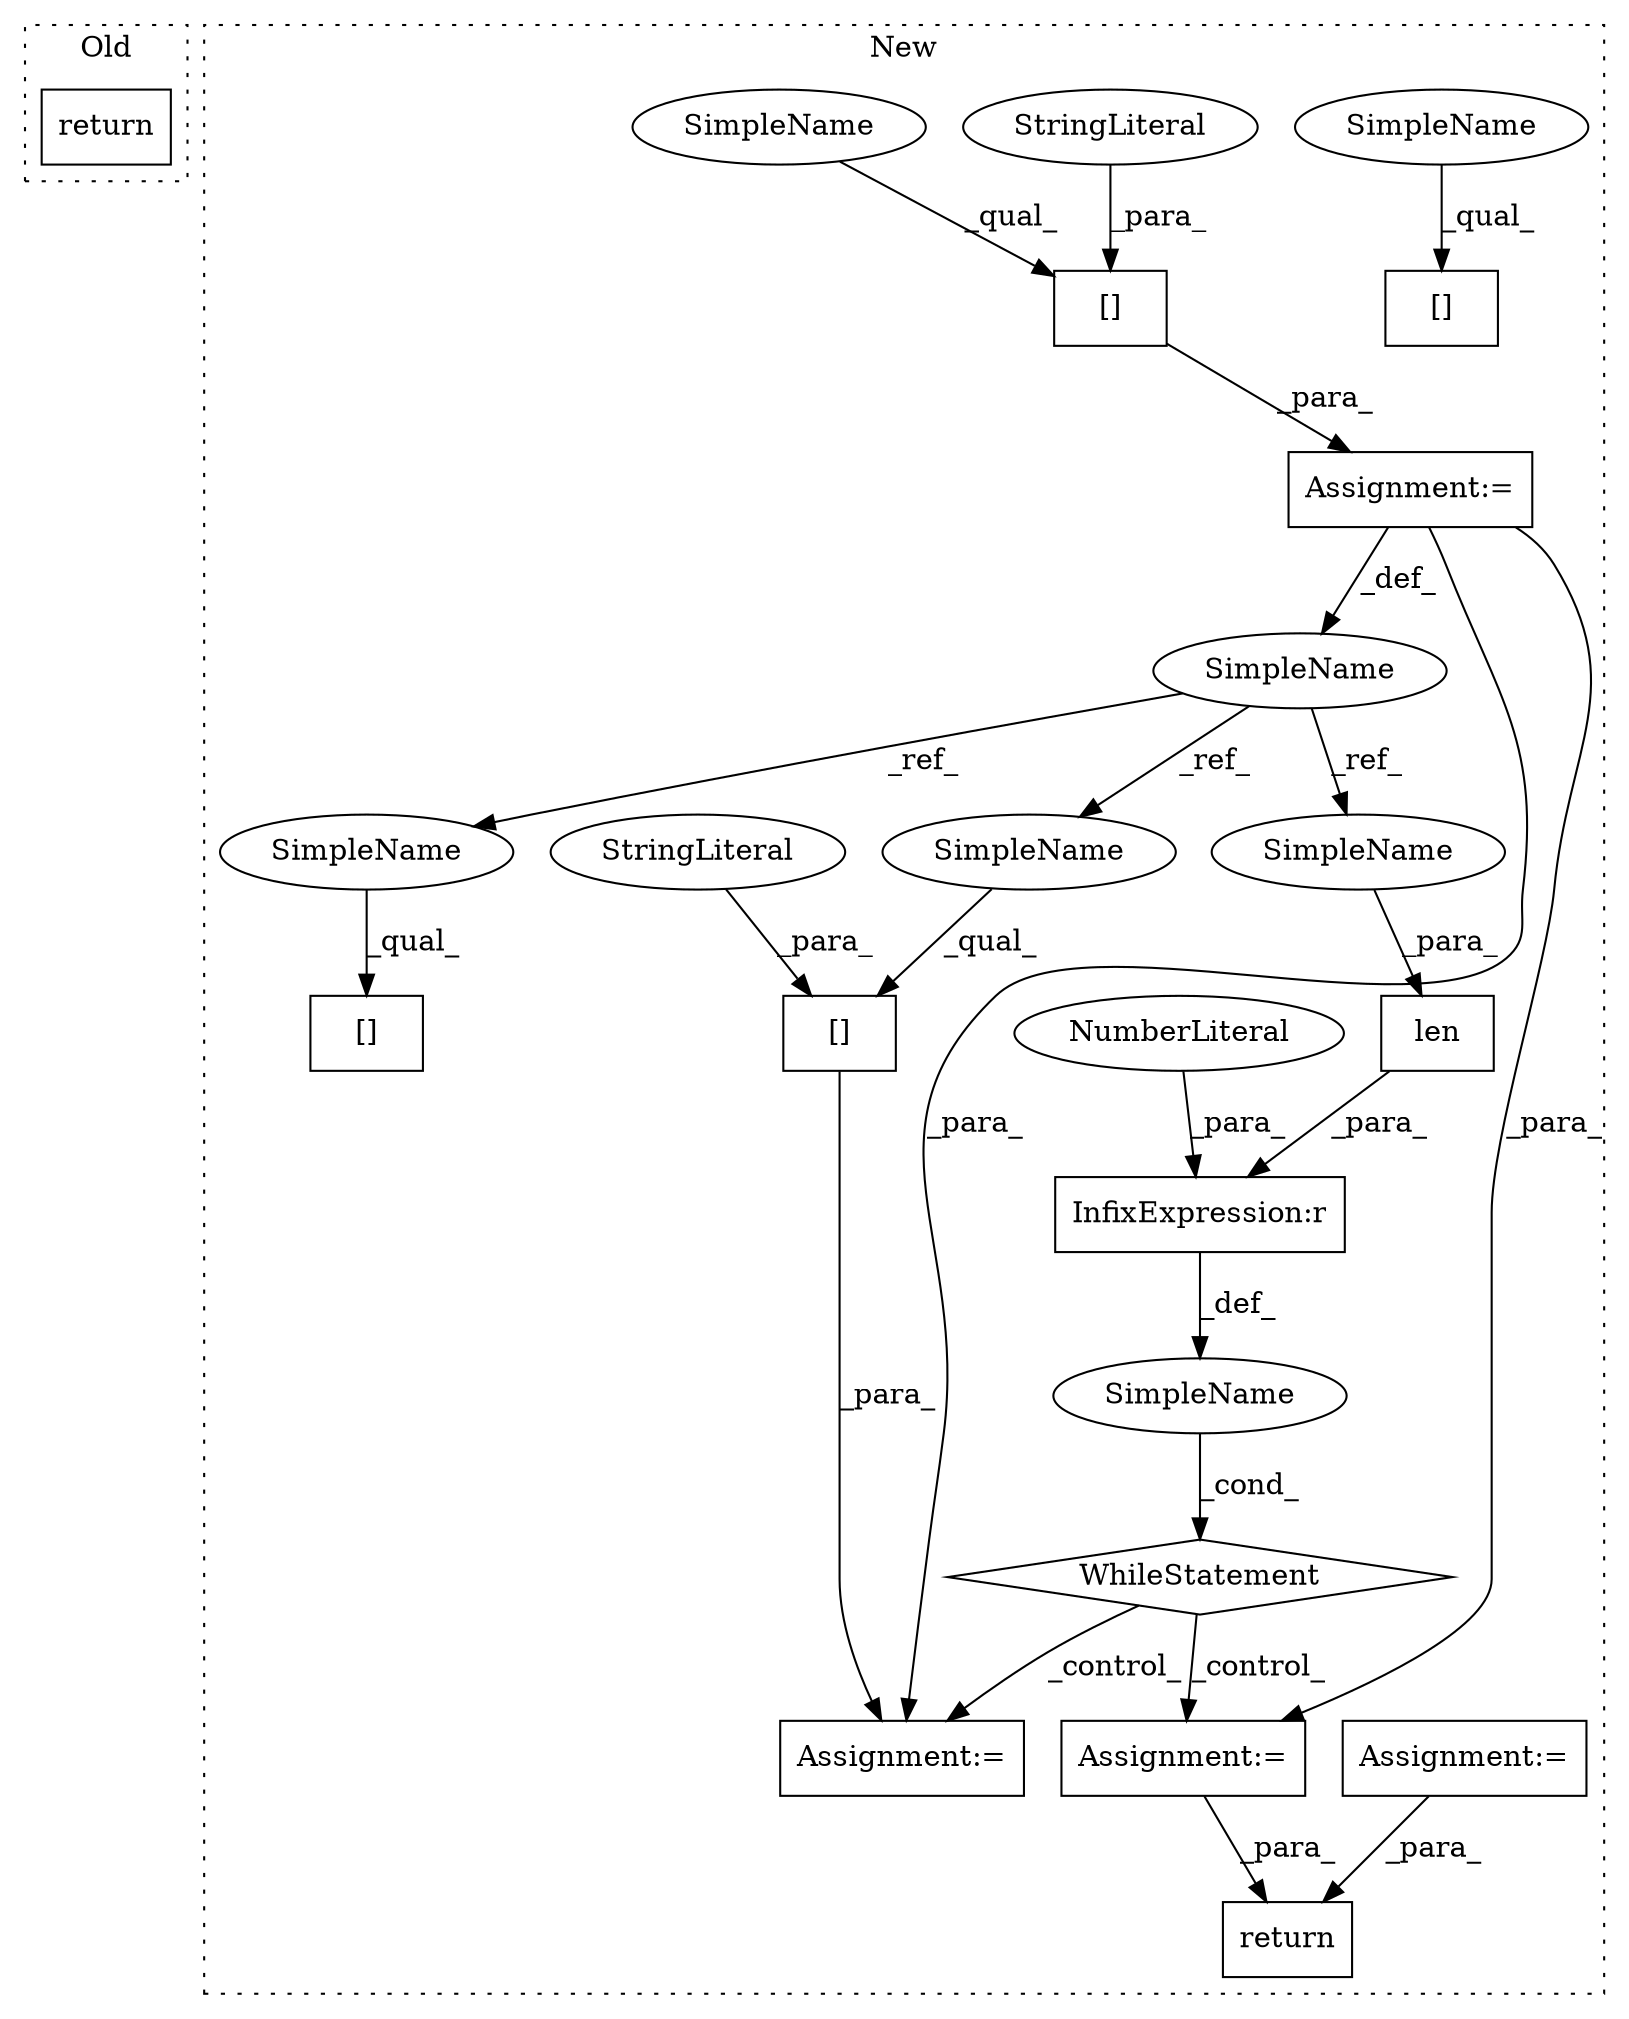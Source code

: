 digraph G {
subgraph cluster0 {
1 [label="return" a="41" s="28339" l="7" shape="box"];
label = "Old";
style="dotted";
}
subgraph cluster1 {
2 [label="WhileStatement" a="61" s="31253,31276" l="7,2" shape="diamond"];
3 [label="Assignment:=" a="7" s="31304" l="1" shape="box"];
4 [label="SimpleName" a="42" s="" l="" shape="ellipse"];
5 [label="InfixExpression:r" a="27" s="31271" l="3" shape="box"];
6 [label="Assignment:=" a="7" s="31212" l="1" shape="box"];
7 [label="NumberLiteral" a="34" s="31274" l="1" shape="ellipse"];
8 [label="return" a="41" s="31608" l="7" shape="box"];
9 [label="[]" a="2" s="31323,31354" l="6,1" shape="box"];
10 [label="len" a="32" s="31261,31270" l="4,1" shape="box"];
11 [label="[]" a="2" s="31213,31244" l="6,1" shape="box"];
12 [label="StringLiteral" a="45" s="31219" l="25" shape="ellipse"];
13 [label="[]" a="2" s="31556,31587" l="6,1" shape="box"];
14 [label="SimpleName" a="42" s="31207" l="5" shape="ellipse"];
15 [label="StringLiteral" a="45" s="31562" l="25" shape="ellipse"];
16 [label="[]" a="2" s="31133,31164" l="6,1" shape="box"];
17 [label="Assignment:=" a="7" s="31555" l="1" shape="box"];
18 [label="Assignment:=" a="7" s="31114" l="1" shape="box"];
19 [label="SimpleName" a="42" s="31133" l="5" shape="ellipse"];
20 [label="SimpleName" a="42" s="31213" l="5" shape="ellipse"];
21 [label="SimpleName" a="42" s="31556" l="5" shape="ellipse"];
22 [label="SimpleName" a="42" s="31323" l="5" shape="ellipse"];
23 [label="SimpleName" a="42" s="31265" l="5" shape="ellipse"];
label = "New";
style="dotted";
}
2 -> 17 [label="_control_"];
2 -> 3 [label="_control_"];
3 -> 8 [label="_para_"];
4 -> 2 [label="_cond_"];
5 -> 4 [label="_def_"];
6 -> 3 [label="_para_"];
6 -> 17 [label="_para_"];
6 -> 14 [label="_def_"];
7 -> 5 [label="_para_"];
10 -> 5 [label="_para_"];
11 -> 6 [label="_para_"];
12 -> 11 [label="_para_"];
13 -> 17 [label="_para_"];
14 -> 21 [label="_ref_"];
14 -> 23 [label="_ref_"];
14 -> 22 [label="_ref_"];
15 -> 13 [label="_para_"];
18 -> 8 [label="_para_"];
19 -> 16 [label="_qual_"];
20 -> 11 [label="_qual_"];
21 -> 13 [label="_qual_"];
22 -> 9 [label="_qual_"];
23 -> 10 [label="_para_"];
}